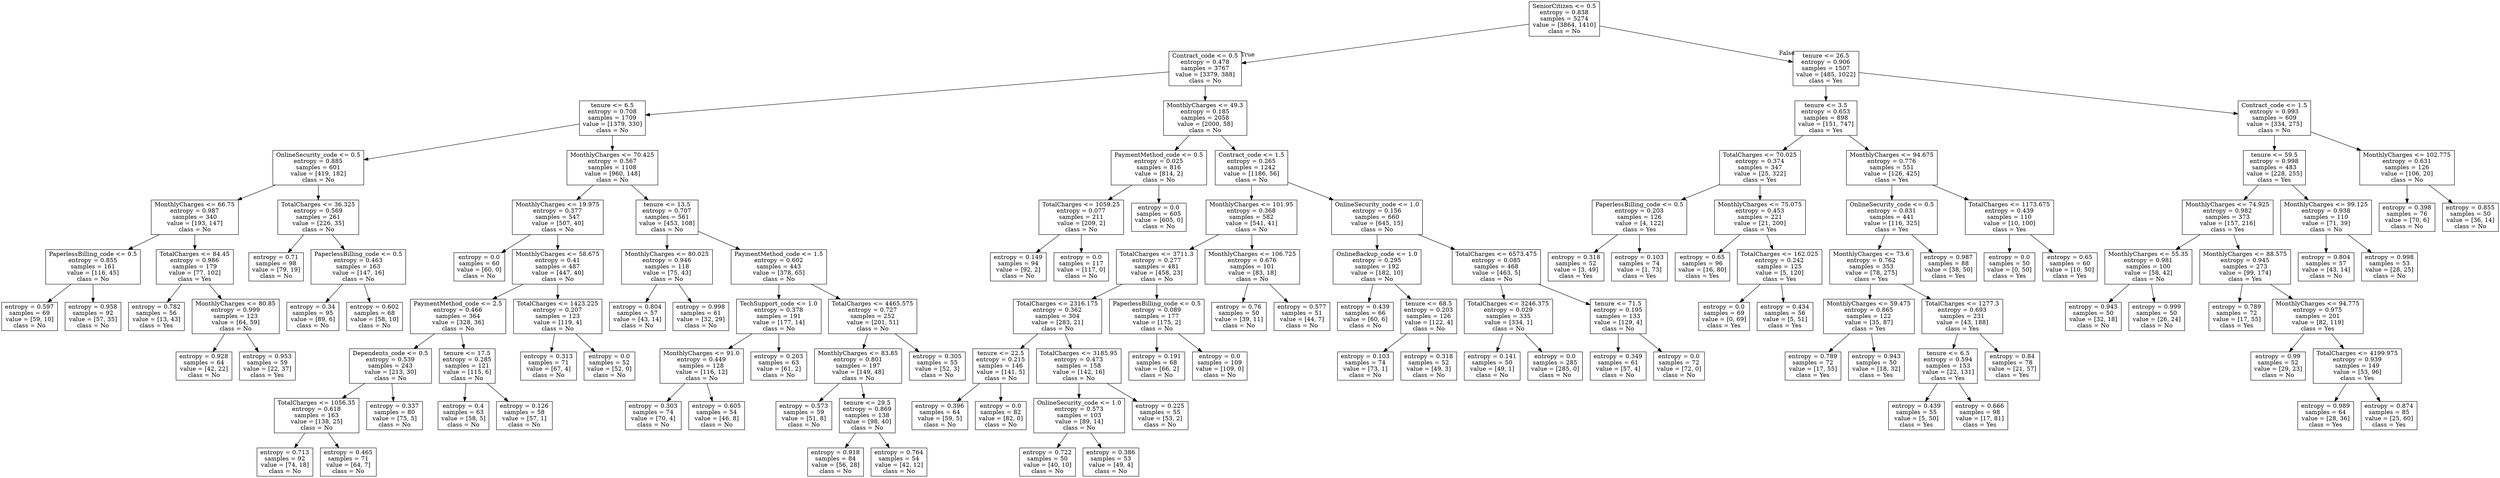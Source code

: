 digraph Tree {
node [shape=box] ;
0 [label="SeniorCitizen <= 0.5\nentropy = 0.838\nsamples = 5274\nvalue = [3864, 1410]\nclass = No"] ;
1 [label="Contract_code <= 0.5\nentropy = 0.478\nsamples = 3767\nvalue = [3379, 388]\nclass = No"] ;
0 -> 1 [labeldistance=2.5, labelangle=45, headlabel="True"] ;
2 [label="tenure <= 6.5\nentropy = 0.708\nsamples = 1709\nvalue = [1379, 330]\nclass = No"] ;
1 -> 2 ;
3 [label="OnlineSecurity_code <= 0.5\nentropy = 0.885\nsamples = 601\nvalue = [419, 182]\nclass = No"] ;
2 -> 3 ;
4 [label="MonthlyCharges <= 66.75\nentropy = 0.987\nsamples = 340\nvalue = [193, 147]\nclass = No"] ;
3 -> 4 ;
5 [label="PaperlessBilling_code <= 0.5\nentropy = 0.855\nsamples = 161\nvalue = [116, 45]\nclass = No"] ;
4 -> 5 ;
6 [label="entropy = 0.597\nsamples = 69\nvalue = [59, 10]\nclass = No"] ;
5 -> 6 ;
7 [label="entropy = 0.958\nsamples = 92\nvalue = [57, 35]\nclass = No"] ;
5 -> 7 ;
8 [label="TotalCharges <= 84.45\nentropy = 0.986\nsamples = 179\nvalue = [77, 102]\nclass = Yes"] ;
4 -> 8 ;
9 [label="entropy = 0.782\nsamples = 56\nvalue = [13, 43]\nclass = Yes"] ;
8 -> 9 ;
10 [label="MonthlyCharges <= 80.85\nentropy = 0.999\nsamples = 123\nvalue = [64, 59]\nclass = No"] ;
8 -> 10 ;
11 [label="entropy = 0.928\nsamples = 64\nvalue = [42, 22]\nclass = No"] ;
10 -> 11 ;
12 [label="entropy = 0.953\nsamples = 59\nvalue = [22, 37]\nclass = Yes"] ;
10 -> 12 ;
13 [label="TotalCharges <= 36.325\nentropy = 0.569\nsamples = 261\nvalue = [226, 35]\nclass = No"] ;
3 -> 13 ;
14 [label="entropy = 0.71\nsamples = 98\nvalue = [79, 19]\nclass = No"] ;
13 -> 14 ;
15 [label="PaperlessBilling_code <= 0.5\nentropy = 0.463\nsamples = 163\nvalue = [147, 16]\nclass = No"] ;
13 -> 15 ;
16 [label="entropy = 0.34\nsamples = 95\nvalue = [89, 6]\nclass = No"] ;
15 -> 16 ;
17 [label="entropy = 0.602\nsamples = 68\nvalue = [58, 10]\nclass = No"] ;
15 -> 17 ;
18 [label="MonthlyCharges <= 70.425\nentropy = 0.567\nsamples = 1108\nvalue = [960, 148]\nclass = No"] ;
2 -> 18 ;
19 [label="MonthlyCharges <= 19.975\nentropy = 0.377\nsamples = 547\nvalue = [507, 40]\nclass = No"] ;
18 -> 19 ;
20 [label="entropy = 0.0\nsamples = 60\nvalue = [60, 0]\nclass = No"] ;
19 -> 20 ;
21 [label="MonthlyCharges <= 58.675\nentropy = 0.41\nsamples = 487\nvalue = [447, 40]\nclass = No"] ;
19 -> 21 ;
22 [label="PaymentMethod_code <= 2.5\nentropy = 0.466\nsamples = 364\nvalue = [328, 36]\nclass = No"] ;
21 -> 22 ;
23 [label="Dependents_code <= 0.5\nentropy = 0.539\nsamples = 243\nvalue = [213, 30]\nclass = No"] ;
22 -> 23 ;
24 [label="TotalCharges <= 1056.35\nentropy = 0.618\nsamples = 163\nvalue = [138, 25]\nclass = No"] ;
23 -> 24 ;
25 [label="entropy = 0.713\nsamples = 92\nvalue = [74, 18]\nclass = No"] ;
24 -> 25 ;
26 [label="entropy = 0.465\nsamples = 71\nvalue = [64, 7]\nclass = No"] ;
24 -> 26 ;
27 [label="entropy = 0.337\nsamples = 80\nvalue = [75, 5]\nclass = No"] ;
23 -> 27 ;
28 [label="tenure <= 17.5\nentropy = 0.285\nsamples = 121\nvalue = [115, 6]\nclass = No"] ;
22 -> 28 ;
29 [label="entropy = 0.4\nsamples = 63\nvalue = [58, 5]\nclass = No"] ;
28 -> 29 ;
30 [label="entropy = 0.126\nsamples = 58\nvalue = [57, 1]\nclass = No"] ;
28 -> 30 ;
31 [label="TotalCharges <= 1423.225\nentropy = 0.207\nsamples = 123\nvalue = [119, 4]\nclass = No"] ;
21 -> 31 ;
32 [label="entropy = 0.313\nsamples = 71\nvalue = [67, 4]\nclass = No"] ;
31 -> 32 ;
33 [label="entropy = 0.0\nsamples = 52\nvalue = [52, 0]\nclass = No"] ;
31 -> 33 ;
34 [label="tenure <= 13.5\nentropy = 0.707\nsamples = 561\nvalue = [453, 108]\nclass = No"] ;
18 -> 34 ;
35 [label="MonthlyCharges <= 80.025\nentropy = 0.946\nsamples = 118\nvalue = [75, 43]\nclass = No"] ;
34 -> 35 ;
36 [label="entropy = 0.804\nsamples = 57\nvalue = [43, 14]\nclass = No"] ;
35 -> 36 ;
37 [label="entropy = 0.998\nsamples = 61\nvalue = [32, 29]\nclass = No"] ;
35 -> 37 ;
38 [label="PaymentMethod_code <= 1.5\nentropy = 0.602\nsamples = 443\nvalue = [378, 65]\nclass = No"] ;
34 -> 38 ;
39 [label="TechSupport_code <= 1.0\nentropy = 0.378\nsamples = 191\nvalue = [177, 14]\nclass = No"] ;
38 -> 39 ;
40 [label="MonthlyCharges <= 91.0\nentropy = 0.449\nsamples = 128\nvalue = [116, 12]\nclass = No"] ;
39 -> 40 ;
41 [label="entropy = 0.303\nsamples = 74\nvalue = [70, 4]\nclass = No"] ;
40 -> 41 ;
42 [label="entropy = 0.605\nsamples = 54\nvalue = [46, 8]\nclass = No"] ;
40 -> 42 ;
43 [label="entropy = 0.203\nsamples = 63\nvalue = [61, 2]\nclass = No"] ;
39 -> 43 ;
44 [label="TotalCharges <= 4465.575\nentropy = 0.727\nsamples = 252\nvalue = [201, 51]\nclass = No"] ;
38 -> 44 ;
45 [label="MonthlyCharges <= 83.85\nentropy = 0.801\nsamples = 197\nvalue = [149, 48]\nclass = No"] ;
44 -> 45 ;
46 [label="entropy = 0.573\nsamples = 59\nvalue = [51, 8]\nclass = No"] ;
45 -> 46 ;
47 [label="tenure <= 29.5\nentropy = 0.869\nsamples = 138\nvalue = [98, 40]\nclass = No"] ;
45 -> 47 ;
48 [label="entropy = 0.918\nsamples = 84\nvalue = [56, 28]\nclass = No"] ;
47 -> 48 ;
49 [label="entropy = 0.764\nsamples = 54\nvalue = [42, 12]\nclass = No"] ;
47 -> 49 ;
50 [label="entropy = 0.305\nsamples = 55\nvalue = [52, 3]\nclass = No"] ;
44 -> 50 ;
51 [label="MonthlyCharges <= 49.3\nentropy = 0.185\nsamples = 2058\nvalue = [2000, 58]\nclass = No"] ;
1 -> 51 ;
52 [label="PaymentMethod_code <= 0.5\nentropy = 0.025\nsamples = 816\nvalue = [814, 2]\nclass = No"] ;
51 -> 52 ;
53 [label="TotalCharges <= 1059.25\nentropy = 0.077\nsamples = 211\nvalue = [209, 2]\nclass = No"] ;
52 -> 53 ;
54 [label="entropy = 0.149\nsamples = 94\nvalue = [92, 2]\nclass = No"] ;
53 -> 54 ;
55 [label="entropy = 0.0\nsamples = 117\nvalue = [117, 0]\nclass = No"] ;
53 -> 55 ;
56 [label="entropy = 0.0\nsamples = 605\nvalue = [605, 0]\nclass = No"] ;
52 -> 56 ;
57 [label="Contract_code <= 1.5\nentropy = 0.265\nsamples = 1242\nvalue = [1186, 56]\nclass = No"] ;
51 -> 57 ;
58 [label="MonthlyCharges <= 101.95\nentropy = 0.368\nsamples = 582\nvalue = [541, 41]\nclass = No"] ;
57 -> 58 ;
59 [label="TotalCharges <= 3711.3\nentropy = 0.277\nsamples = 481\nvalue = [458, 23]\nclass = No"] ;
58 -> 59 ;
60 [label="TotalCharges <= 2316.175\nentropy = 0.362\nsamples = 304\nvalue = [283, 21]\nclass = No"] ;
59 -> 60 ;
61 [label="tenure <= 22.5\nentropy = 0.215\nsamples = 146\nvalue = [141, 5]\nclass = No"] ;
60 -> 61 ;
62 [label="entropy = 0.396\nsamples = 64\nvalue = [59, 5]\nclass = No"] ;
61 -> 62 ;
63 [label="entropy = 0.0\nsamples = 82\nvalue = [82, 0]\nclass = No"] ;
61 -> 63 ;
64 [label="TotalCharges <= 3185.95\nentropy = 0.473\nsamples = 158\nvalue = [142, 16]\nclass = No"] ;
60 -> 64 ;
65 [label="OnlineSecurity_code <= 1.0\nentropy = 0.573\nsamples = 103\nvalue = [89, 14]\nclass = No"] ;
64 -> 65 ;
66 [label="entropy = 0.722\nsamples = 50\nvalue = [40, 10]\nclass = No"] ;
65 -> 66 ;
67 [label="entropy = 0.386\nsamples = 53\nvalue = [49, 4]\nclass = No"] ;
65 -> 67 ;
68 [label="entropy = 0.225\nsamples = 55\nvalue = [53, 2]\nclass = No"] ;
64 -> 68 ;
69 [label="PaperlessBilling_code <= 0.5\nentropy = 0.089\nsamples = 177\nvalue = [175, 2]\nclass = No"] ;
59 -> 69 ;
70 [label="entropy = 0.191\nsamples = 68\nvalue = [66, 2]\nclass = No"] ;
69 -> 70 ;
71 [label="entropy = 0.0\nsamples = 109\nvalue = [109, 0]\nclass = No"] ;
69 -> 71 ;
72 [label="MonthlyCharges <= 106.725\nentropy = 0.676\nsamples = 101\nvalue = [83, 18]\nclass = No"] ;
58 -> 72 ;
73 [label="entropy = 0.76\nsamples = 50\nvalue = [39, 11]\nclass = No"] ;
72 -> 73 ;
74 [label="entropy = 0.577\nsamples = 51\nvalue = [44, 7]\nclass = No"] ;
72 -> 74 ;
75 [label="OnlineSecurity_code <= 1.0\nentropy = 0.156\nsamples = 660\nvalue = [645, 15]\nclass = No"] ;
57 -> 75 ;
76 [label="OnlineBackup_code <= 1.0\nentropy = 0.295\nsamples = 192\nvalue = [182, 10]\nclass = No"] ;
75 -> 76 ;
77 [label="entropy = 0.439\nsamples = 66\nvalue = [60, 6]\nclass = No"] ;
76 -> 77 ;
78 [label="tenure <= 68.5\nentropy = 0.203\nsamples = 126\nvalue = [122, 4]\nclass = No"] ;
76 -> 78 ;
79 [label="entropy = 0.103\nsamples = 74\nvalue = [73, 1]\nclass = No"] ;
78 -> 79 ;
80 [label="entropy = 0.318\nsamples = 52\nvalue = [49, 3]\nclass = No"] ;
78 -> 80 ;
81 [label="TotalCharges <= 6573.475\nentropy = 0.085\nsamples = 468\nvalue = [463, 5]\nclass = No"] ;
75 -> 81 ;
82 [label="TotalCharges <= 3246.375\nentropy = 0.029\nsamples = 335\nvalue = [334, 1]\nclass = No"] ;
81 -> 82 ;
83 [label="entropy = 0.141\nsamples = 50\nvalue = [49, 1]\nclass = No"] ;
82 -> 83 ;
84 [label="entropy = 0.0\nsamples = 285\nvalue = [285, 0]\nclass = No"] ;
82 -> 84 ;
85 [label="tenure <= 71.5\nentropy = 0.195\nsamples = 133\nvalue = [129, 4]\nclass = No"] ;
81 -> 85 ;
86 [label="entropy = 0.349\nsamples = 61\nvalue = [57, 4]\nclass = No"] ;
85 -> 86 ;
87 [label="entropy = 0.0\nsamples = 72\nvalue = [72, 0]\nclass = No"] ;
85 -> 87 ;
88 [label="tenure <= 26.5\nentropy = 0.906\nsamples = 1507\nvalue = [485, 1022]\nclass = Yes"] ;
0 -> 88 [labeldistance=2.5, labelangle=-45, headlabel="False"] ;
89 [label="tenure <= 3.5\nentropy = 0.653\nsamples = 898\nvalue = [151, 747]\nclass = Yes"] ;
88 -> 89 ;
90 [label="TotalCharges <= 70.025\nentropy = 0.374\nsamples = 347\nvalue = [25, 322]\nclass = Yes"] ;
89 -> 90 ;
91 [label="PaperlessBilling_code <= 0.5\nentropy = 0.203\nsamples = 126\nvalue = [4, 122]\nclass = Yes"] ;
90 -> 91 ;
92 [label="entropy = 0.318\nsamples = 52\nvalue = [3, 49]\nclass = Yes"] ;
91 -> 92 ;
93 [label="entropy = 0.103\nsamples = 74\nvalue = [1, 73]\nclass = Yes"] ;
91 -> 93 ;
94 [label="MonthlyCharges <= 75.075\nentropy = 0.453\nsamples = 221\nvalue = [21, 200]\nclass = Yes"] ;
90 -> 94 ;
95 [label="entropy = 0.65\nsamples = 96\nvalue = [16, 80]\nclass = Yes"] ;
94 -> 95 ;
96 [label="TotalCharges <= 162.025\nentropy = 0.242\nsamples = 125\nvalue = [5, 120]\nclass = Yes"] ;
94 -> 96 ;
97 [label="entropy = 0.0\nsamples = 69\nvalue = [0, 69]\nclass = Yes"] ;
96 -> 97 ;
98 [label="entropy = 0.434\nsamples = 56\nvalue = [5, 51]\nclass = Yes"] ;
96 -> 98 ;
99 [label="MonthlyCharges <= 94.675\nentropy = 0.776\nsamples = 551\nvalue = [126, 425]\nclass = Yes"] ;
89 -> 99 ;
100 [label="OnlineSecurity_code <= 0.5\nentropy = 0.831\nsamples = 441\nvalue = [116, 325]\nclass = Yes"] ;
99 -> 100 ;
101 [label="MonthlyCharges <= 73.6\nentropy = 0.762\nsamples = 353\nvalue = [78, 275]\nclass = Yes"] ;
100 -> 101 ;
102 [label="MonthlyCharges <= 59.475\nentropy = 0.865\nsamples = 122\nvalue = [35, 87]\nclass = Yes"] ;
101 -> 102 ;
103 [label="entropy = 0.789\nsamples = 72\nvalue = [17, 55]\nclass = Yes"] ;
102 -> 103 ;
104 [label="entropy = 0.943\nsamples = 50\nvalue = [18, 32]\nclass = Yes"] ;
102 -> 104 ;
105 [label="TotalCharges <= 1277.3\nentropy = 0.693\nsamples = 231\nvalue = [43, 188]\nclass = Yes"] ;
101 -> 105 ;
106 [label="tenure <= 6.5\nentropy = 0.594\nsamples = 153\nvalue = [22, 131]\nclass = Yes"] ;
105 -> 106 ;
107 [label="entropy = 0.439\nsamples = 55\nvalue = [5, 50]\nclass = Yes"] ;
106 -> 107 ;
108 [label="entropy = 0.666\nsamples = 98\nvalue = [17, 81]\nclass = Yes"] ;
106 -> 108 ;
109 [label="entropy = 0.84\nsamples = 78\nvalue = [21, 57]\nclass = Yes"] ;
105 -> 109 ;
110 [label="entropy = 0.987\nsamples = 88\nvalue = [38, 50]\nclass = Yes"] ;
100 -> 110 ;
111 [label="TotalCharges <= 1173.675\nentropy = 0.439\nsamples = 110\nvalue = [10, 100]\nclass = Yes"] ;
99 -> 111 ;
112 [label="entropy = 0.0\nsamples = 50\nvalue = [0, 50]\nclass = Yes"] ;
111 -> 112 ;
113 [label="entropy = 0.65\nsamples = 60\nvalue = [10, 50]\nclass = Yes"] ;
111 -> 113 ;
114 [label="Contract_code <= 1.5\nentropy = 0.993\nsamples = 609\nvalue = [334, 275]\nclass = No"] ;
88 -> 114 ;
115 [label="tenure <= 59.5\nentropy = 0.998\nsamples = 483\nvalue = [228, 255]\nclass = Yes"] ;
114 -> 115 ;
116 [label="MonthlyCharges <= 74.925\nentropy = 0.982\nsamples = 373\nvalue = [157, 216]\nclass = Yes"] ;
115 -> 116 ;
117 [label="MonthlyCharges <= 55.35\nentropy = 0.981\nsamples = 100\nvalue = [58, 42]\nclass = No"] ;
116 -> 117 ;
118 [label="entropy = 0.943\nsamples = 50\nvalue = [32, 18]\nclass = No"] ;
117 -> 118 ;
119 [label="entropy = 0.999\nsamples = 50\nvalue = [26, 24]\nclass = No"] ;
117 -> 119 ;
120 [label="MonthlyCharges <= 88.575\nentropy = 0.945\nsamples = 273\nvalue = [99, 174]\nclass = Yes"] ;
116 -> 120 ;
121 [label="entropy = 0.789\nsamples = 72\nvalue = [17, 55]\nclass = Yes"] ;
120 -> 121 ;
122 [label="MonthlyCharges <= 94.775\nentropy = 0.975\nsamples = 201\nvalue = [82, 119]\nclass = Yes"] ;
120 -> 122 ;
123 [label="entropy = 0.99\nsamples = 52\nvalue = [29, 23]\nclass = No"] ;
122 -> 123 ;
124 [label="TotalCharges <= 4199.975\nentropy = 0.939\nsamples = 149\nvalue = [53, 96]\nclass = Yes"] ;
122 -> 124 ;
125 [label="entropy = 0.989\nsamples = 64\nvalue = [28, 36]\nclass = Yes"] ;
124 -> 125 ;
126 [label="entropy = 0.874\nsamples = 85\nvalue = [25, 60]\nclass = Yes"] ;
124 -> 126 ;
127 [label="MonthlyCharges <= 99.125\nentropy = 0.938\nsamples = 110\nvalue = [71, 39]\nclass = No"] ;
115 -> 127 ;
128 [label="entropy = 0.804\nsamples = 57\nvalue = [43, 14]\nclass = No"] ;
127 -> 128 ;
129 [label="entropy = 0.998\nsamples = 53\nvalue = [28, 25]\nclass = No"] ;
127 -> 129 ;
130 [label="MonthlyCharges <= 102.775\nentropy = 0.631\nsamples = 126\nvalue = [106, 20]\nclass = No"] ;
114 -> 130 ;
131 [label="entropy = 0.398\nsamples = 76\nvalue = [70, 6]\nclass = No"] ;
130 -> 131 ;
132 [label="entropy = 0.855\nsamples = 50\nvalue = [36, 14]\nclass = No"] ;
130 -> 132 ;
}
